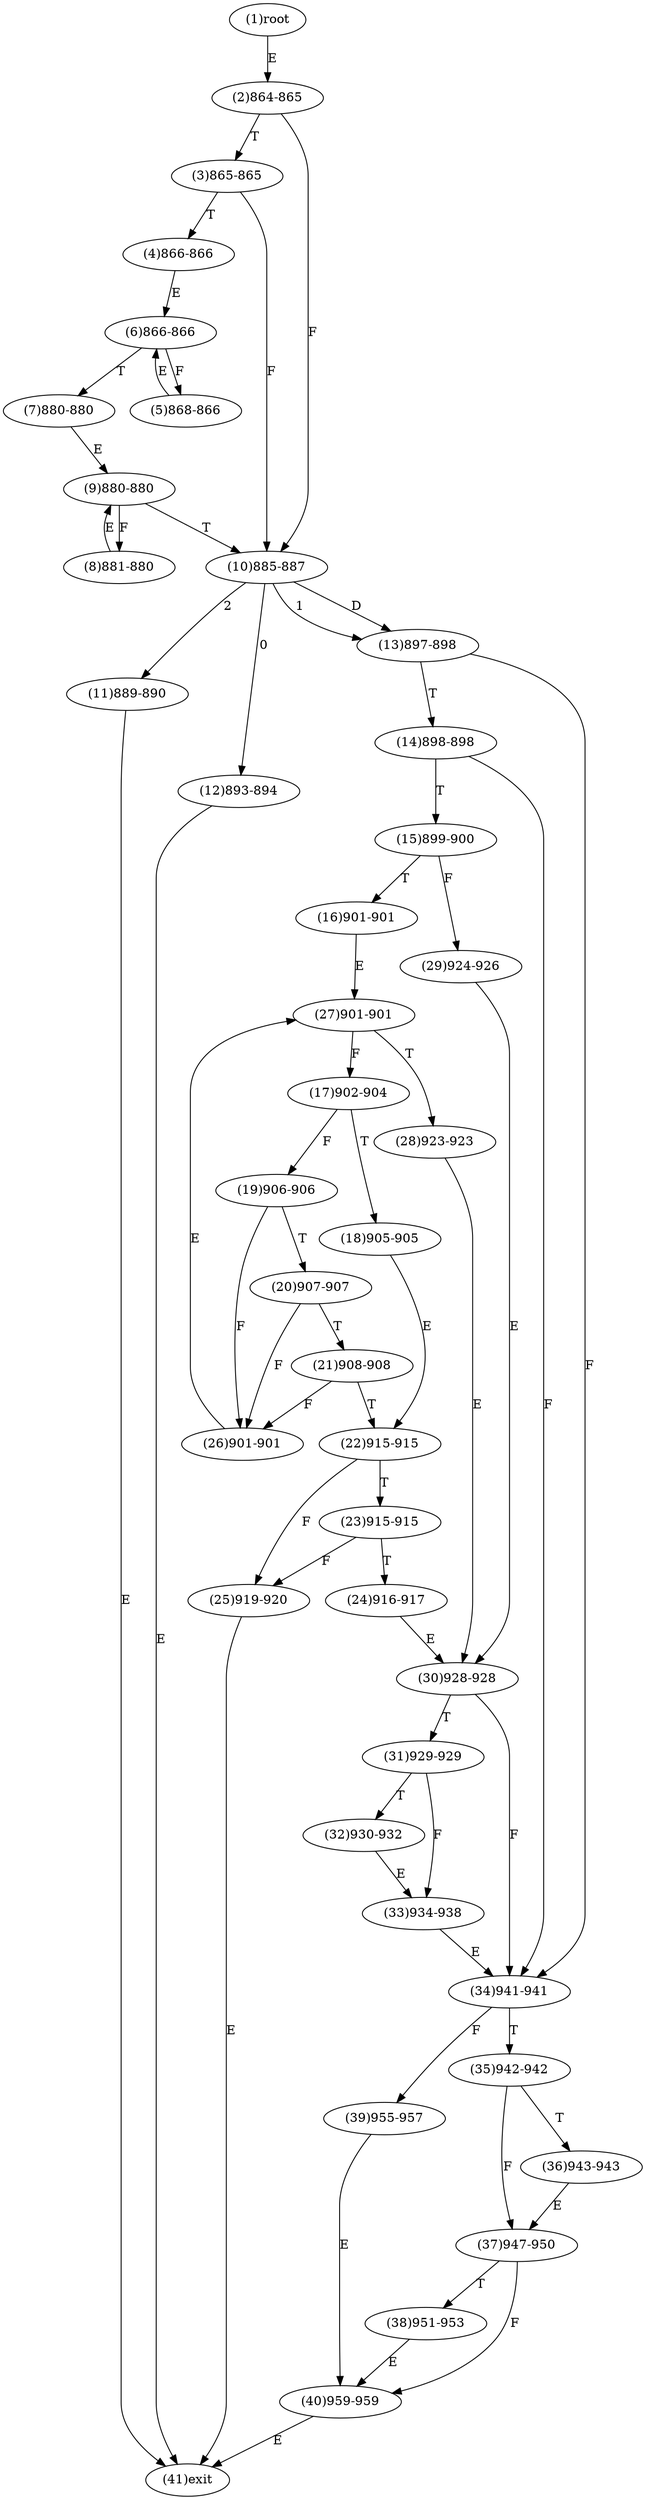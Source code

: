 digraph "" { 
1[ label="(1)root"];
2[ label="(2)864-865"];
3[ label="(3)865-865"];
4[ label="(4)866-866"];
5[ label="(5)868-866"];
6[ label="(6)866-866"];
7[ label="(7)880-880"];
8[ label="(8)881-880"];
9[ label="(9)880-880"];
10[ label="(10)885-887"];
11[ label="(11)889-890"];
12[ label="(12)893-894"];
13[ label="(13)897-898"];
14[ label="(14)898-898"];
15[ label="(15)899-900"];
17[ label="(17)902-904"];
16[ label="(16)901-901"];
19[ label="(19)906-906"];
18[ label="(18)905-905"];
21[ label="(21)908-908"];
20[ label="(20)907-907"];
23[ label="(23)915-915"];
22[ label="(22)915-915"];
25[ label="(25)919-920"];
24[ label="(24)916-917"];
27[ label="(27)901-901"];
26[ label="(26)901-901"];
29[ label="(29)924-926"];
28[ label="(28)923-923"];
31[ label="(31)929-929"];
30[ label="(30)928-928"];
34[ label="(34)941-941"];
35[ label="(35)942-942"];
32[ label="(32)930-932"];
33[ label="(33)934-938"];
38[ label="(38)951-953"];
39[ label="(39)955-957"];
36[ label="(36)943-943"];
37[ label="(37)947-950"];
40[ label="(40)959-959"];
41[ label="(41)exit"];
1->2[ label="E"];
2->10[ label="F"];
2->3[ label="T"];
3->10[ label="F"];
3->4[ label="T"];
4->6[ label="E"];
5->6[ label="E"];
6->5[ label="F"];
6->7[ label="T"];
7->9[ label="E"];
8->9[ label="E"];
9->8[ label="F"];
9->10[ label="T"];
10->12[ label="0"];
10->13[ label="1"];
10->11[ label="2"];
10->13[ label="D"];
11->41[ label="E"];
12->41[ label="E"];
13->34[ label="F"];
13->14[ label="T"];
14->34[ label="F"];
14->15[ label="T"];
15->29[ label="F"];
15->16[ label="T"];
16->27[ label="E"];
17->19[ label="F"];
17->18[ label="T"];
18->22[ label="E"];
19->26[ label="F"];
19->20[ label="T"];
20->26[ label="F"];
20->21[ label="T"];
21->26[ label="F"];
21->22[ label="T"];
22->25[ label="F"];
22->23[ label="T"];
23->25[ label="F"];
23->24[ label="T"];
24->30[ label="E"];
25->41[ label="E"];
26->27[ label="E"];
27->17[ label="F"];
27->28[ label="T"];
28->30[ label="E"];
29->30[ label="E"];
30->34[ label="F"];
30->31[ label="T"];
31->33[ label="F"];
31->32[ label="T"];
32->33[ label="E"];
33->34[ label="E"];
34->39[ label="F"];
34->35[ label="T"];
35->37[ label="F"];
35->36[ label="T"];
36->37[ label="E"];
37->40[ label="F"];
37->38[ label="T"];
38->40[ label="E"];
39->40[ label="E"];
40->41[ label="E"];
}